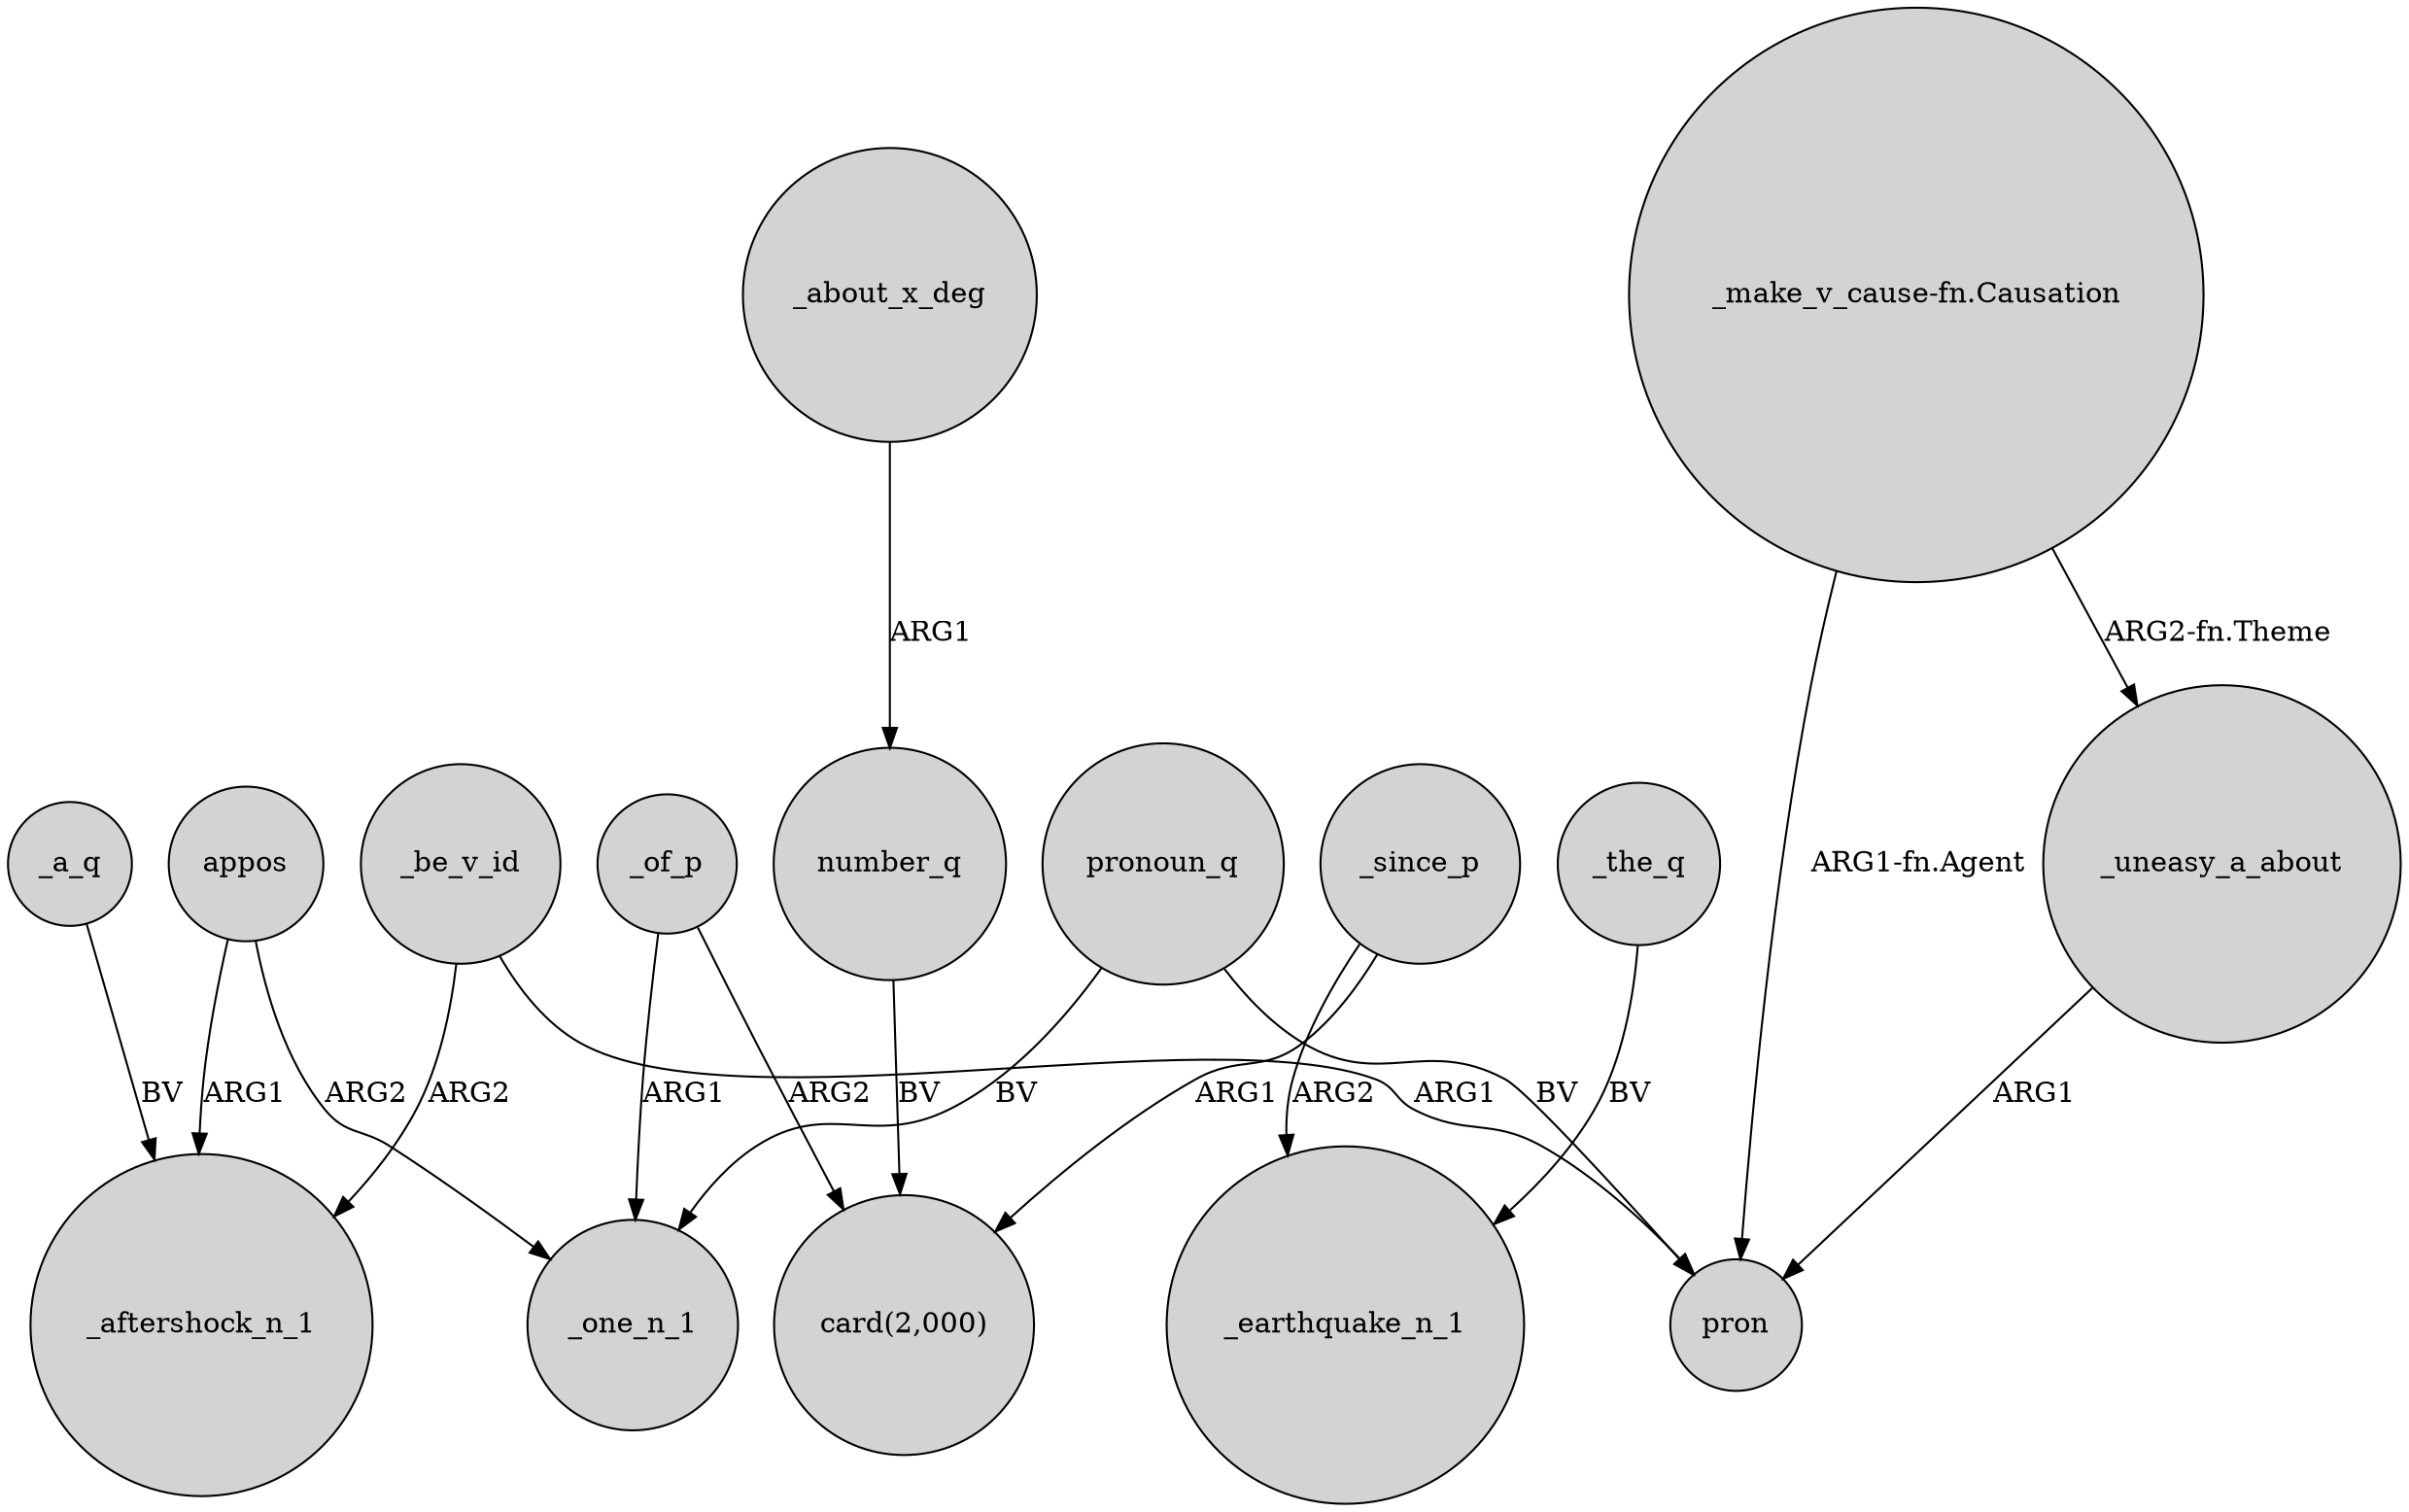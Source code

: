 digraph {
	node [shape=circle style=filled]
	_be_v_id -> _aftershock_n_1 [label=ARG2]
	_since_p -> "card(2,000)" [label=ARG1]
	_the_q -> _earthquake_n_1 [label=BV]
	"_make_v_cause-fn.Causation" -> pron [label="ARG1-fn.Agent"]
	_since_p -> _earthquake_n_1 [label=ARG2]
	_uneasy_a_about -> pron [label=ARG1]
	_of_p -> "card(2,000)" [label=ARG2]
	appos -> _aftershock_n_1 [label=ARG1]
	"_make_v_cause-fn.Causation" -> _uneasy_a_about [label="ARG2-fn.Theme"]
	appos -> _one_n_1 [label=ARG2]
	_of_p -> _one_n_1 [label=ARG1]
	_be_v_id -> pron [label=ARG1]
	_about_x_deg -> number_q [label=ARG1]
	number_q -> "card(2,000)" [label=BV]
	_a_q -> _aftershock_n_1 [label=BV]
	pronoun_q -> _one_n_1 [label=BV]
	pronoun_q -> pron [label=BV]
}
